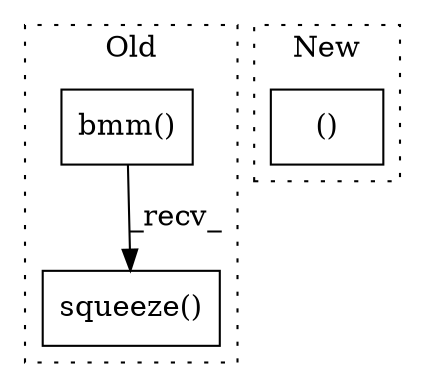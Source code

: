 digraph G {
subgraph cluster0 {
1 [label="bmm()" a="75" s="3266,3291" l="10,1" shape="box"];
3 [label="squeeze()" a="75" s="3266,3302" l="35,1" shape="box"];
label = "Old";
style="dotted";
}
subgraph cluster1 {
2 [label="()" a="54" s="3695" l="6" shape="box"];
label = "New";
style="dotted";
}
1 -> 3 [label="_recv_"];
}